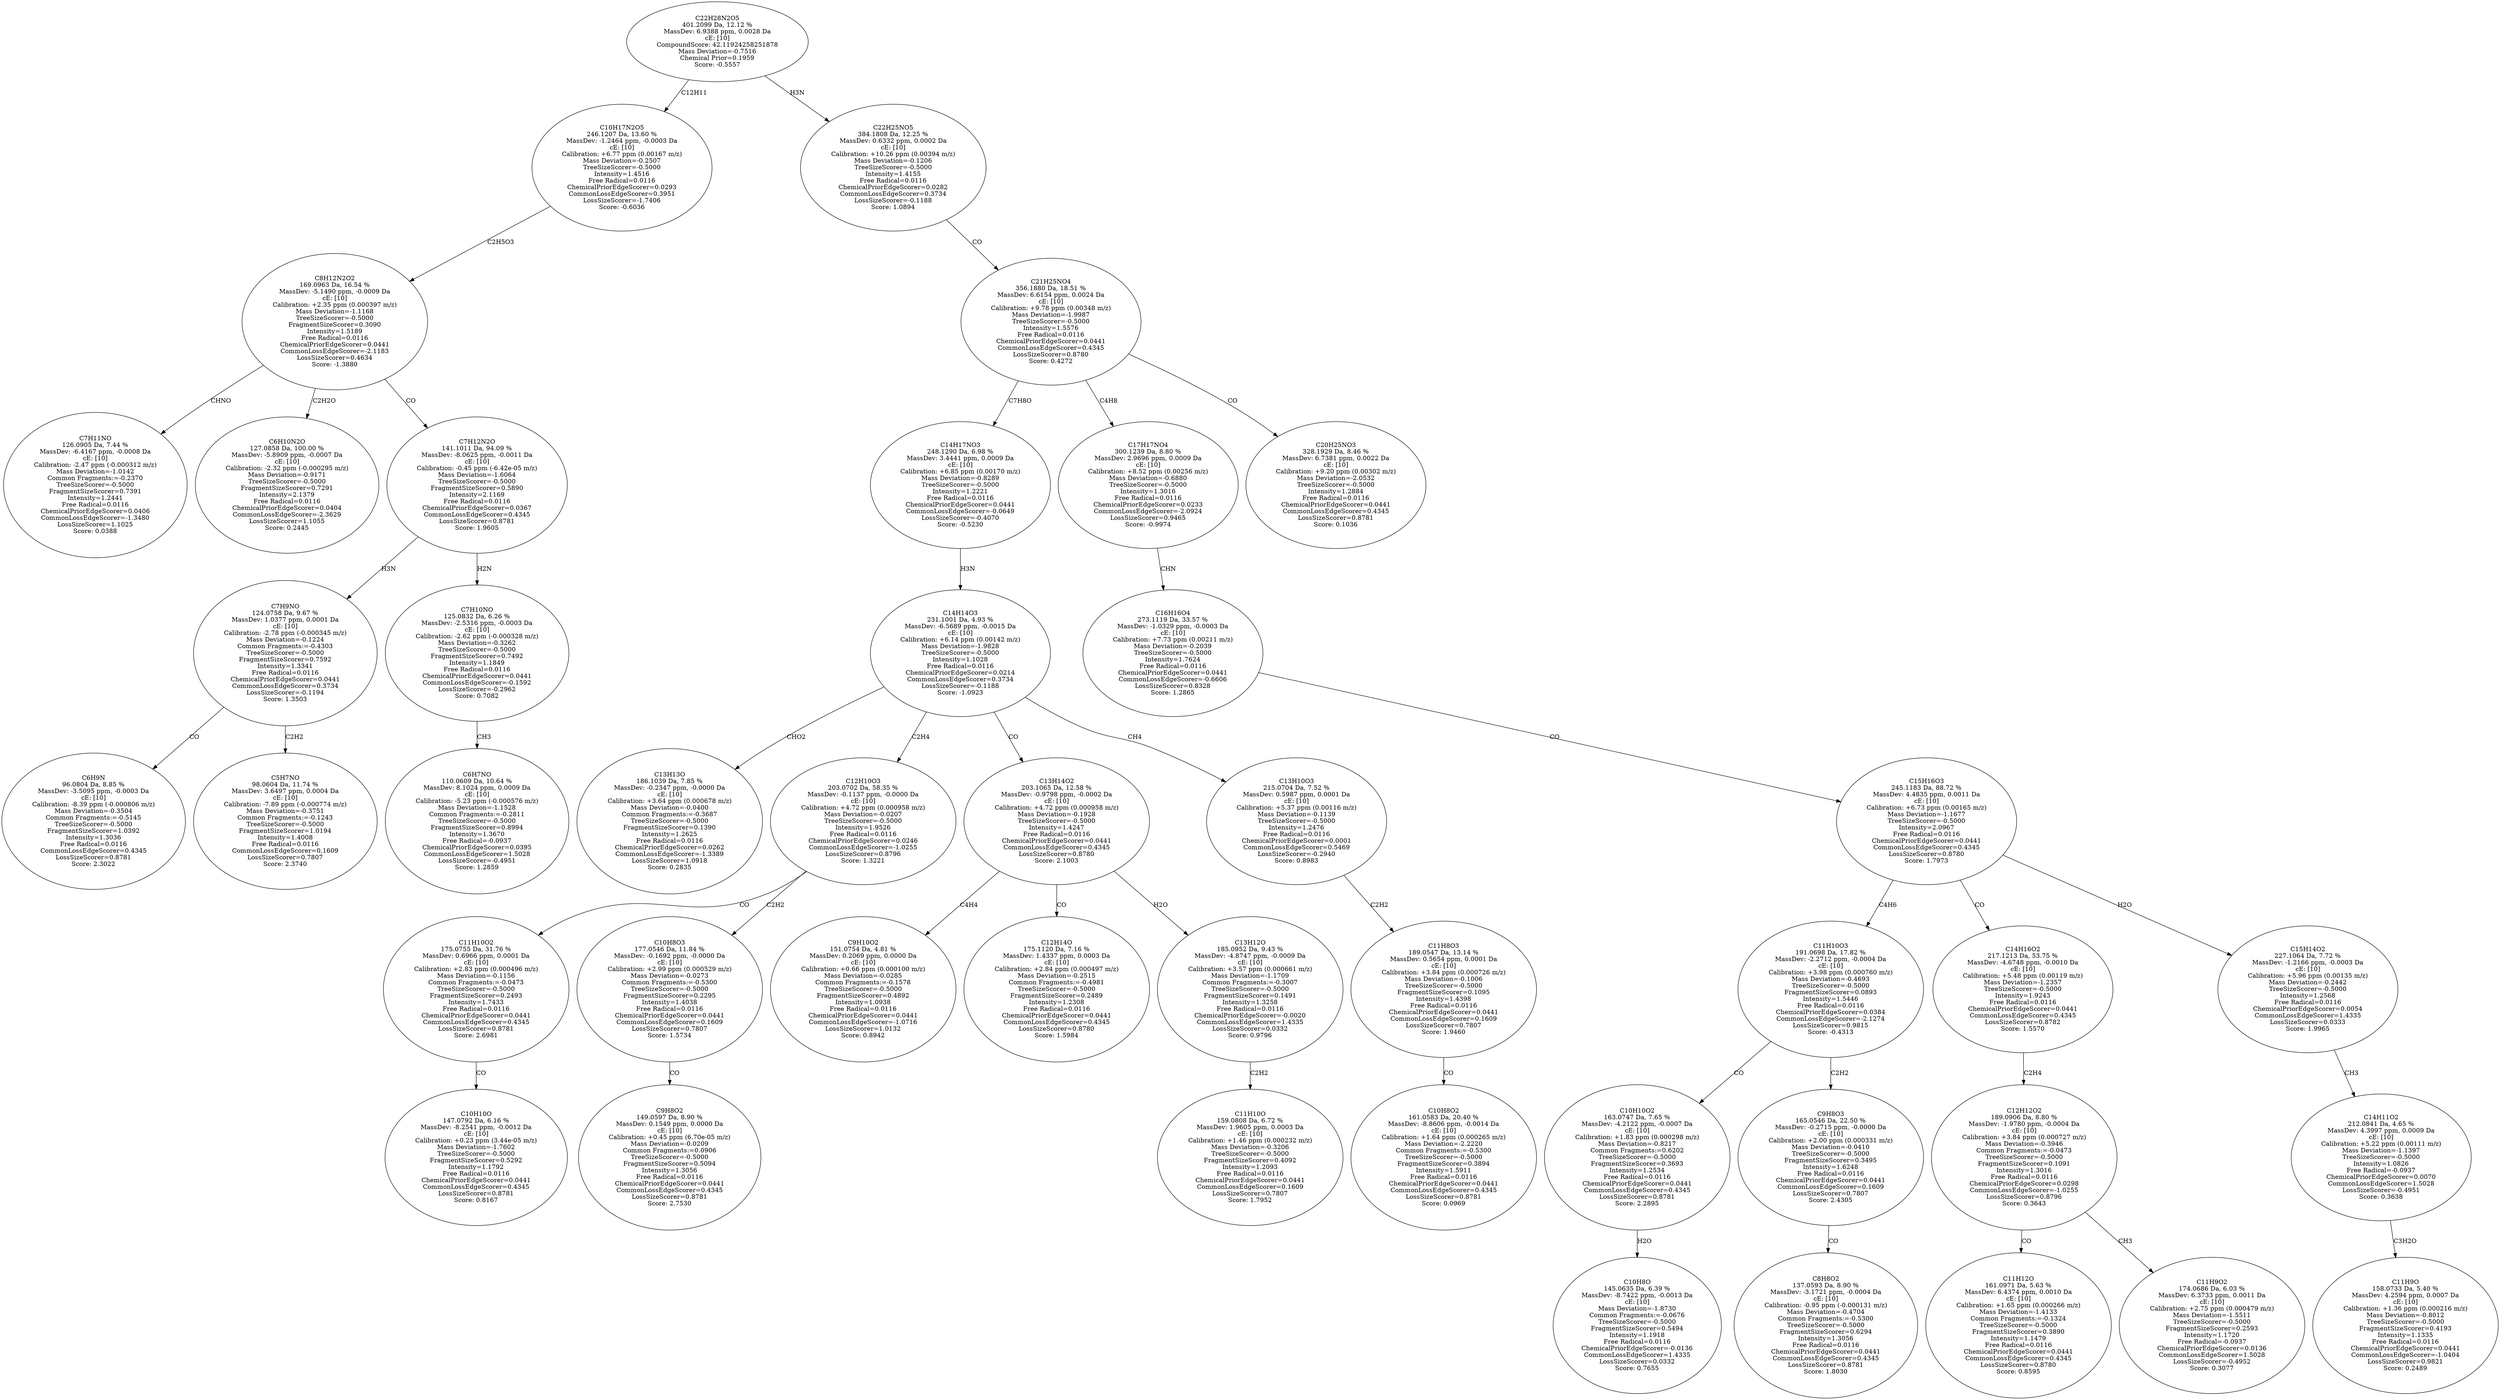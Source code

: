 strict digraph {
v1 [label="C7H11NO\n126.0905 Da, 7.44 %\nMassDev: -6.4167 ppm, -0.0008 Da\ncE: [10]\nCalibration: -2.47 ppm (-0.000312 m/z)\nMass Deviation=-1.0142\nCommon Fragments:=-0.2370\nTreeSizeScorer=-0.5000\nFragmentSizeScorer=0.7391\nIntensity=1.2441\nFree Radical=0.0116\nChemicalPriorEdgeScorer=0.0406\nCommonLossEdgeScorer=-1.3480\nLossSizeScorer=1.1025\nScore: 0.0388"];
v2 [label="C6H10N2O\n127.0858 Da, 100.00 %\nMassDev: -5.8909 ppm, -0.0007 Da\ncE: [10]\nCalibration: -2.32 ppm (-0.000295 m/z)\nMass Deviation=-0.9171\nTreeSizeScorer=-0.5000\nFragmentSizeScorer=0.7291\nIntensity=2.1379\nFree Radical=0.0116\nChemicalPriorEdgeScorer=0.0404\nCommonLossEdgeScorer=-2.3629\nLossSizeScorer=1.1055\nScore: 0.2445"];
v3 [label="C6H9N\n96.0804 Da, 8.85 %\nMassDev: -3.5095 ppm, -0.0003 Da\ncE: [10]\nCalibration: -8.39 ppm (-0.000806 m/z)\nMass Deviation=-0.3504\nCommon Fragments:=-0.5145\nTreeSizeScorer=-0.5000\nFragmentSizeScorer=1.0392\nIntensity=1.3036\nFree Radical=0.0116\nCommonLossEdgeScorer=0.4345\nLossSizeScorer=0.8781\nScore: 2.3022"];
v4 [label="C5H7NO\n98.0604 Da, 11.74 %\nMassDev: 3.6497 ppm, 0.0004 Da\ncE: [10]\nCalibration: -7.89 ppm (-0.000774 m/z)\nMass Deviation=-0.3751\nCommon Fragments:=-0.1243\nTreeSizeScorer=-0.5000\nFragmentSizeScorer=1.0194\nIntensity=1.4008\nFree Radical=0.0116\nCommonLossEdgeScorer=0.1609\nLossSizeScorer=0.7807\nScore: 2.3740"];
v5 [label="C7H9NO\n124.0758 Da, 9.67 %\nMassDev: 1.0377 ppm, 0.0001 Da\ncE: [10]\nCalibration: -2.78 ppm (-0.000345 m/z)\nMass Deviation=-0.1224\nCommon Fragments:=-0.4303\nTreeSizeScorer=-0.5000\nFragmentSizeScorer=0.7592\nIntensity=1.3341\nFree Radical=0.0116\nChemicalPriorEdgeScorer=0.0441\nCommonLossEdgeScorer=0.3734\nLossSizeScorer=-0.1194\nScore: 1.3503"];
v6 [label="C6H7NO\n110.0609 Da, 10.64 %\nMassDev: 8.1024 ppm, 0.0009 Da\ncE: [10]\nCalibration: -5.23 ppm (-0.000576 m/z)\nMass Deviation=-1.1528\nCommon Fragments:=-0.2811\nTreeSizeScorer=-0.5000\nFragmentSizeScorer=0.8994\nIntensity=1.3670\nFree Radical=-0.0937\nChemicalPriorEdgeScorer=0.0395\nCommonLossEdgeScorer=1.5028\nLossSizeScorer=-0.4951\nScore: 1.2859"];
v7 [label="C7H10NO\n125.0832 Da, 6.26 %\nMassDev: -2.5316 ppm, -0.0003 Da\ncE: [10]\nCalibration: -2.62 ppm (-0.000328 m/z)\nMass Deviation=-0.3262\nTreeSizeScorer=-0.5000\nFragmentSizeScorer=0.7492\nIntensity=1.1849\nFree Radical=0.0116\nChemicalPriorEdgeScorer=0.0441\nCommonLossEdgeScorer=-0.1592\nLossSizeScorer=-0.2962\nScore: 0.7082"];
v8 [label="C7H12N2O\n141.1011 Da, 94.09 %\nMassDev: -8.0625 ppm, -0.0011 Da\ncE: [10]\nCalibration: -0.45 ppm (-6.42e-05 m/z)\nMass Deviation=-1.6064\nTreeSizeScorer=-0.5000\nFragmentSizeScorer=0.5890\nIntensity=2.1169\nFree Radical=0.0116\nChemicalPriorEdgeScorer=0.0367\nCommonLossEdgeScorer=0.4345\nLossSizeScorer=0.8781\nScore: 1.9605"];
v9 [label="C8H12N2O2\n169.0963 Da, 16.54 %\nMassDev: -5.1490 ppm, -0.0009 Da\ncE: [10]\nCalibration: +2.35 ppm (0.000397 m/z)\nMass Deviation=-1.1168\nTreeSizeScorer=-0.5000\nFragmentSizeScorer=0.3090\nIntensity=1.5189\nFree Radical=0.0116\nChemicalPriorEdgeScorer=0.0441\nCommonLossEdgeScorer=-2.1183\nLossSizeScorer=0.4634\nScore: -1.3880"];
v10 [label="C10H17N2O5\n246.1207 Da, 13.60 %\nMassDev: -1.2464 ppm, -0.0003 Da\ncE: [10]\nCalibration: +6.77 ppm (0.00167 m/z)\nMass Deviation=-0.2507\nTreeSizeScorer=-0.5000\nIntensity=1.4516\nFree Radical=0.0116\nChemicalPriorEdgeScorer=0.0293\nCommonLossEdgeScorer=0.3951\nLossSizeScorer=-1.7406\nScore: -0.6036"];
v11 [label="C13H13O\n186.1039 Da, 7.85 %\nMassDev: -0.2347 ppm, -0.0000 Da\ncE: [10]\nCalibration: +3.64 ppm (0.000678 m/z)\nMass Deviation=-0.0400\nCommon Fragments:=-0.3687\nTreeSizeScorer=-0.5000\nFragmentSizeScorer=0.1390\nIntensity=1.2625\nFree Radical=0.0116\nChemicalPriorEdgeScorer=0.0262\nCommonLossEdgeScorer=-1.3389\nLossSizeScorer=1.0918\nScore: 0.2835"];
v12 [label="C10H10O\n147.0792 Da, 6.16 %\nMassDev: -8.2541 ppm, -0.0012 Da\ncE: [10]\nCalibration: +0.23 ppm (3.44e-05 m/z)\nMass Deviation=-1.7602\nTreeSizeScorer=-0.5000\nFragmentSizeScorer=0.5292\nIntensity=1.1792\nFree Radical=0.0116\nChemicalPriorEdgeScorer=0.0441\nCommonLossEdgeScorer=0.4345\nLossSizeScorer=0.8781\nScore: 0.8167"];
v13 [label="C11H10O2\n175.0755 Da, 31.76 %\nMassDev: 0.6966 ppm, 0.0001 Da\ncE: [10]\nCalibration: +2.83 ppm (0.000496 m/z)\nMass Deviation=-0.1156\nCommon Fragments:=-0.0473\nTreeSizeScorer=-0.5000\nFragmentSizeScorer=0.2493\nIntensity=1.7433\nFree Radical=0.0116\nChemicalPriorEdgeScorer=0.0441\nCommonLossEdgeScorer=0.4345\nLossSizeScorer=0.8781\nScore: 2.6981"];
v14 [label="C9H8O2\n149.0597 Da, 8.90 %\nMassDev: 0.1549 ppm, 0.0000 Da\ncE: [10]\nCalibration: +0.45 ppm (6.70e-05 m/z)\nMass Deviation=-0.0209\nCommon Fragments:=0.0906\nTreeSizeScorer=-0.5000\nFragmentSizeScorer=0.5094\nIntensity=1.3056\nFree Radical=0.0116\nChemicalPriorEdgeScorer=0.0441\nCommonLossEdgeScorer=0.4345\nLossSizeScorer=0.8781\nScore: 2.7530"];
v15 [label="C10H8O3\n177.0546 Da, 11.84 %\nMassDev: -0.1692 ppm, -0.0000 Da\ncE: [10]\nCalibration: +2.99 ppm (0.000529 m/z)\nMass Deviation=-0.0273\nCommon Fragments:=-0.5300\nTreeSizeScorer=-0.5000\nFragmentSizeScorer=0.2295\nIntensity=1.4038\nFree Radical=0.0116\nChemicalPriorEdgeScorer=0.0441\nCommonLossEdgeScorer=0.1609\nLossSizeScorer=0.7807\nScore: 1.5734"];
v16 [label="C12H10O3\n203.0702 Da, 58.35 %\nMassDev: -0.1137 ppm, -0.0000 Da\ncE: [10]\nCalibration: +4.72 ppm (0.000958 m/z)\nMass Deviation=-0.0207\nTreeSizeScorer=-0.5000\nIntensity=1.9526\nFree Radical=0.0116\nChemicalPriorEdgeScorer=0.0246\nCommonLossEdgeScorer=-1.0255\nLossSizeScorer=0.8796\nScore: 1.3221"];
v17 [label="C9H10O2\n151.0754 Da, 4.81 %\nMassDev: 0.2069 ppm, 0.0000 Da\ncE: [10]\nCalibration: +0.66 ppm (0.000100 m/z)\nMass Deviation=-0.0285\nCommon Fragments:=-0.1578\nTreeSizeScorer=-0.5000\nFragmentSizeScorer=0.4892\nIntensity=1.0938\nFree Radical=0.0116\nChemicalPriorEdgeScorer=0.0441\nCommonLossEdgeScorer=-1.0716\nLossSizeScorer=1.0132\nScore: 0.8942"];
v18 [label="C12H14O\n175.1120 Da, 7.16 %\nMassDev: 1.4337 ppm, 0.0003 Da\ncE: [10]\nCalibration: +2.84 ppm (0.000497 m/z)\nMass Deviation=-0.2515\nCommon Fragments:=-0.4981\nTreeSizeScorer=-0.5000\nFragmentSizeScorer=0.2489\nIntensity=1.2308\nFree Radical=0.0116\nChemicalPriorEdgeScorer=0.0441\nCommonLossEdgeScorer=0.4345\nLossSizeScorer=0.8780\nScore: 1.5984"];
v19 [label="C11H10O\n159.0808 Da, 6.72 %\nMassDev: 1.9605 ppm, 0.0003 Da\ncE: [10]\nCalibration: +1.46 ppm (0.000232 m/z)\nMass Deviation=-0.3206\nTreeSizeScorer=-0.5000\nFragmentSizeScorer=0.4092\nIntensity=1.2093\nFree Radical=0.0116\nChemicalPriorEdgeScorer=0.0441\nCommonLossEdgeScorer=0.1609\nLossSizeScorer=0.7807\nScore: 1.7952"];
v20 [label="C13H12O\n185.0952 Da, 9.43 %\nMassDev: -4.8747 ppm, -0.0009 Da\ncE: [10]\nCalibration: +3.57 ppm (0.000661 m/z)\nMass Deviation=-1.1709\nCommon Fragments:=-0.3007\nTreeSizeScorer=-0.5000\nFragmentSizeScorer=0.1491\nIntensity=1.3258\nFree Radical=0.0116\nChemicalPriorEdgeScorer=-0.0020\nCommonLossEdgeScorer=1.4335\nLossSizeScorer=0.0332\nScore: 0.9796"];
v21 [label="C13H14O2\n203.1065 Da, 12.58 %\nMassDev: -0.9798 ppm, -0.0002 Da\ncE: [10]\nCalibration: +4.72 ppm (0.000958 m/z)\nMass Deviation=-0.1928\nTreeSizeScorer=-0.5000\nIntensity=1.4247\nFree Radical=0.0116\nChemicalPriorEdgeScorer=0.0441\nCommonLossEdgeScorer=0.4345\nLossSizeScorer=0.8780\nScore: 2.1003"];
v22 [label="C10H8O2\n161.0583 Da, 20.40 %\nMassDev: -8.8606 ppm, -0.0014 Da\ncE: [10]\nCalibration: +1.64 ppm (0.000265 m/z)\nMass Deviation=-2.2220\nCommon Fragments:=-0.5300\nTreeSizeScorer=-0.5000\nFragmentSizeScorer=0.3894\nIntensity=1.5911\nFree Radical=0.0116\nChemicalPriorEdgeScorer=0.0441\nCommonLossEdgeScorer=0.4345\nLossSizeScorer=0.8781\nScore: 0.0969"];
v23 [label="C11H8O3\n189.0547 Da, 13.14 %\nMassDev: 0.5654 ppm, 0.0001 Da\ncE: [10]\nCalibration: +3.84 ppm (0.000726 m/z)\nMass Deviation=-0.1006\nTreeSizeScorer=-0.5000\nFragmentSizeScorer=0.1095\nIntensity=1.4398\nFree Radical=0.0116\nChemicalPriorEdgeScorer=0.0441\nCommonLossEdgeScorer=0.1609\nLossSizeScorer=0.7807\nScore: 1.9460"];
v24 [label="C13H10O3\n215.0704 Da, 7.52 %\nMassDev: 0.5987 ppm, 0.0001 Da\ncE: [10]\nCalibration: +5.37 ppm (0.00116 m/z)\nMass Deviation=-0.1139\nTreeSizeScorer=-0.5000\nIntensity=1.2476\nFree Radical=0.0116\nChemicalPriorEdgeScorer=0.0001\nCommonLossEdgeScorer=0.5469\nLossSizeScorer=-0.2940\nScore: 0.8983"];
v25 [label="C14H14O3\n231.1001 Da, 4.93 %\nMassDev: -6.5689 ppm, -0.0015 Da\ncE: [10]\nCalibration: +6.14 ppm (0.00142 m/z)\nMass Deviation=-1.9828\nTreeSizeScorer=-0.5000\nIntensity=1.1028\nFree Radical=0.0116\nChemicalPriorEdgeScorer=0.0214\nCommonLossEdgeScorer=0.3734\nLossSizeScorer=-0.1188\nScore: -1.0923"];
v26 [label="C14H17NO3\n248.1290 Da, 6.98 %\nMassDev: 3.4441 ppm, 0.0009 Da\ncE: [10]\nCalibration: +6.85 ppm (0.00170 m/z)\nMass Deviation=-0.8289\nTreeSizeScorer=-0.5000\nIntensity=1.2221\nFree Radical=0.0116\nChemicalPriorEdgeScorer=0.0441\nCommonLossEdgeScorer=-0.0649\nLossSizeScorer=-0.4070\nScore: -0.5230"];
v27 [label="C10H8O\n145.0635 Da, 6.39 %\nMassDev: -8.7422 ppm, -0.0013 Da\ncE: [10]\nMass Deviation=-1.8730\nCommon Fragments:=-0.0676\nTreeSizeScorer=-0.5000\nFragmentSizeScorer=0.5494\nIntensity=1.1918\nFree Radical=0.0116\nChemicalPriorEdgeScorer=-0.0136\nCommonLossEdgeScorer=1.4335\nLossSizeScorer=0.0332\nScore: 0.7655"];
v28 [label="C10H10O2\n163.0747 Da, 7.65 %\nMassDev: -4.2122 ppm, -0.0007 Da\ncE: [10]\nCalibration: +1.83 ppm (0.000298 m/z)\nMass Deviation=-0.8217\nCommon Fragments:=0.6202\nTreeSizeScorer=-0.5000\nFragmentSizeScorer=0.3693\nIntensity=1.2534\nFree Radical=0.0116\nChemicalPriorEdgeScorer=0.0441\nCommonLossEdgeScorer=0.4345\nLossSizeScorer=0.8781\nScore: 2.2895"];
v29 [label="C8H8O2\n137.0593 Da, 8.90 %\nMassDev: -3.1721 ppm, -0.0004 Da\ncE: [10]\nCalibration: -0.95 ppm (-0.000131 m/z)\nMass Deviation=-0.4704\nCommon Fragments:=-0.5300\nTreeSizeScorer=-0.5000\nFragmentSizeScorer=0.6294\nIntensity=1.3056\nFree Radical=0.0116\nChemicalPriorEdgeScorer=0.0441\nCommonLossEdgeScorer=0.4345\nLossSizeScorer=0.8781\nScore: 1.8030"];
v30 [label="C9H8O3\n165.0546 Da, 22.50 %\nMassDev: -0.2715 ppm, -0.0000 Da\ncE: [10]\nCalibration: +2.00 ppm (0.000331 m/z)\nMass Deviation=-0.0410\nTreeSizeScorer=-0.5000\nFragmentSizeScorer=0.3495\nIntensity=1.6248\nFree Radical=0.0116\nChemicalPriorEdgeScorer=0.0441\nCommonLossEdgeScorer=0.1609\nLossSizeScorer=0.7807\nScore: 2.4305"];
v31 [label="C11H10O3\n191.0698 Da, 17.82 %\nMassDev: -2.2712 ppm, -0.0004 Da\ncE: [10]\nCalibration: +3.98 ppm (0.000760 m/z)\nMass Deviation=-0.4693\nTreeSizeScorer=-0.5000\nFragmentSizeScorer=0.0893\nIntensity=1.5446\nFree Radical=0.0116\nChemicalPriorEdgeScorer=0.0384\nCommonLossEdgeScorer=-2.1274\nLossSizeScorer=0.9815\nScore: -0.4313"];
v32 [label="C11H12O\n161.0971 Da, 5.63 %\nMassDev: 6.4374 ppm, 0.0010 Da\ncE: [10]\nCalibration: +1.65 ppm (0.000266 m/z)\nMass Deviation=-1.4133\nCommon Fragments:=-0.1324\nTreeSizeScorer=-0.5000\nFragmentSizeScorer=0.3890\nIntensity=1.1479\nFree Radical=0.0116\nChemicalPriorEdgeScorer=0.0441\nCommonLossEdgeScorer=0.4345\nLossSizeScorer=0.8780\nScore: 0.8595"];
v33 [label="C11H9O2\n174.0686 Da, 6.03 %\nMassDev: 6.3733 ppm, 0.0011 Da\ncE: [10]\nCalibration: +2.75 ppm (0.000479 m/z)\nMass Deviation=-1.5511\nTreeSizeScorer=-0.5000\nFragmentSizeScorer=0.2593\nIntensity=1.1720\nFree Radical=-0.0937\nChemicalPriorEdgeScorer=0.0136\nCommonLossEdgeScorer=1.5028\nLossSizeScorer=-0.4952\nScore: 0.3077"];
v34 [label="C12H12O2\n189.0906 Da, 8.80 %\nMassDev: -1.9780 ppm, -0.0004 Da\ncE: [10]\nCalibration: +3.84 ppm (0.000727 m/z)\nMass Deviation=-0.3946\nCommon Fragments:=-0.0473\nTreeSizeScorer=-0.5000\nFragmentSizeScorer=0.1091\nIntensity=1.3016\nFree Radical=0.0116\nChemicalPriorEdgeScorer=0.0298\nCommonLossEdgeScorer=-1.0255\nLossSizeScorer=0.8796\nScore: 0.3643"];
v35 [label="C14H16O2\n217.1213 Da, 53.75 %\nMassDev: -4.6748 ppm, -0.0010 Da\ncE: [10]\nCalibration: +5.48 ppm (0.00119 m/z)\nMass Deviation=-1.2357\nTreeSizeScorer=-0.5000\nIntensity=1.9243\nFree Radical=0.0116\nChemicalPriorEdgeScorer=0.0441\nCommonLossEdgeScorer=0.4345\nLossSizeScorer=0.8782\nScore: 1.5570"];
v36 [label="C11H9O\n158.0733 Da, 5.40 %\nMassDev: 4.2594 ppm, 0.0007 Da\ncE: [10]\nCalibration: +1.36 ppm (0.000216 m/z)\nMass Deviation=-0.8012\nTreeSizeScorer=-0.5000\nFragmentSizeScorer=0.4193\nIntensity=1.1335\nFree Radical=0.0116\nChemicalPriorEdgeScorer=0.0441\nCommonLossEdgeScorer=-1.0404\nLossSizeScorer=0.9821\nScore: 0.2489"];
v37 [label="C14H11O2\n212.0841 Da, 4.65 %\nMassDev: 4.3997 ppm, 0.0009 Da\ncE: [10]\nCalibration: +5.22 ppm (0.00111 m/z)\nMass Deviation=-1.1397\nTreeSizeScorer=-0.5000\nIntensity=1.0826\nFree Radical=-0.0937\nChemicalPriorEdgeScorer=0.0070\nCommonLossEdgeScorer=1.5028\nLossSizeScorer=-0.4951\nScore: 0.3638"];
v38 [label="C15H14O2\n227.1064 Da, 7.72 %\nMassDev: -1.2166 ppm, -0.0003 Da\ncE: [10]\nCalibration: +5.96 ppm (0.00135 m/z)\nMass Deviation=-0.2442\nTreeSizeScorer=-0.5000\nIntensity=1.2568\nFree Radical=0.0116\nChemicalPriorEdgeScorer=0.0054\nCommonLossEdgeScorer=1.4335\nLossSizeScorer=0.0333\nScore: 1.9965"];
v39 [label="C15H16O3\n245.1183 Da, 88.72 %\nMassDev: 4.4835 ppm, 0.0011 Da\ncE: [10]\nCalibration: +6.73 ppm (0.00165 m/z)\nMass Deviation=-1.1677\nTreeSizeScorer=-0.5000\nIntensity=2.0967\nFree Radical=0.0116\nChemicalPriorEdgeScorer=0.0441\nCommonLossEdgeScorer=0.4345\nLossSizeScorer=0.8780\nScore: 1.7973"];
v40 [label="C16H16O4\n273.1119 Da, 33.57 %\nMassDev: -1.0329 ppm, -0.0003 Da\ncE: [10]\nCalibration: +7.73 ppm (0.00211 m/z)\nMass Deviation=-0.2039\nTreeSizeScorer=-0.5000\nIntensity=1.7624\nFree Radical=0.0116\nChemicalPriorEdgeScorer=0.0441\nCommonLossEdgeScorer=-0.6606\nLossSizeScorer=0.8328\nScore: 1.2865"];
v41 [label="C17H17NO4\n300.1239 Da, 8.80 %\nMassDev: 2.9696 ppm, 0.0009 Da\ncE: [10]\nCalibration: +8.52 ppm (0.00256 m/z)\nMass Deviation=-0.6880\nTreeSizeScorer=-0.5000\nIntensity=1.3016\nFree Radical=0.0116\nChemicalPriorEdgeScorer=0.0233\nCommonLossEdgeScorer=-2.0924\nLossSizeScorer=0.9465\nScore: -0.9974"];
v42 [label="C20H25NO3\n328.1929 Da, 8.46 %\nMassDev: 6.7381 ppm, 0.0022 Da\ncE: [10]\nCalibration: +9.20 ppm (0.00302 m/z)\nMass Deviation=-2.0532\nTreeSizeScorer=-0.5000\nIntensity=1.2884\nFree Radical=0.0116\nChemicalPriorEdgeScorer=0.0441\nCommonLossEdgeScorer=0.4345\nLossSizeScorer=0.8781\nScore: 0.1036"];
v43 [label="C21H25NO4\n356.1880 Da, 18.51 %\nMassDev: 6.6154 ppm, 0.0024 Da\ncE: [10]\nCalibration: +9.78 ppm (0.00348 m/z)\nMass Deviation=-1.9987\nTreeSizeScorer=-0.5000\nIntensity=1.5576\nFree Radical=0.0116\nChemicalPriorEdgeScorer=0.0441\nCommonLossEdgeScorer=0.4345\nLossSizeScorer=0.8780\nScore: 0.4272"];
v44 [label="C22H25NO5\n384.1808 Da, 12.25 %\nMassDev: 0.6332 ppm, 0.0002 Da\ncE: [10]\nCalibration: +10.26 ppm (0.00394 m/z)\nMass Deviation=-0.1206\nTreeSizeScorer=-0.5000\nIntensity=1.4155\nFree Radical=0.0116\nChemicalPriorEdgeScorer=0.0282\nCommonLossEdgeScorer=0.3734\nLossSizeScorer=-0.1188\nScore: 1.0894"];
v45 [label="C22H28N2O5\n401.2099 Da, 12.12 %\nMassDev: 6.9388 ppm, 0.0028 Da\ncE: [10]\nCompoundScore: 42.11924258251878\nMass Deviation=-0.7516\nChemical Prior=0.1959\nScore: -0.5557"];
v9 -> v1 [label="CHNO"];
v9 -> v2 [label="C2H2O"];
v5 -> v3 [label="CO"];
v5 -> v4 [label="C2H2"];
v8 -> v5 [label="H3N"];
v7 -> v6 [label="CH3"];
v8 -> v7 [label="H2N"];
v9 -> v8 [label="CO"];
v10 -> v9 [label="C2H5O3"];
v45 -> v10 [label="C12H11"];
v25 -> v11 [label="CHO2"];
v13 -> v12 [label="CO"];
v16 -> v13 [label="CO"];
v15 -> v14 [label="CO"];
v16 -> v15 [label="C2H2"];
v25 -> v16 [label="C2H4"];
v21 -> v17 [label="C4H4"];
v21 -> v18 [label="CO"];
v20 -> v19 [label="C2H2"];
v21 -> v20 [label="H2O"];
v25 -> v21 [label="CO"];
v23 -> v22 [label="CO"];
v24 -> v23 [label="C2H2"];
v25 -> v24 [label="CH4"];
v26 -> v25 [label="H3N"];
v43 -> v26 [label="C7H8O"];
v28 -> v27 [label="H2O"];
v31 -> v28 [label="CO"];
v30 -> v29 [label="CO"];
v31 -> v30 [label="C2H2"];
v39 -> v31 [label="C4H6"];
v34 -> v32 [label="CO"];
v34 -> v33 [label="CH3"];
v35 -> v34 [label="C2H4"];
v39 -> v35 [label="CO"];
v37 -> v36 [label="C3H2O"];
v38 -> v37 [label="CH3"];
v39 -> v38 [label="H2O"];
v40 -> v39 [label="CO"];
v41 -> v40 [label="CHN"];
v43 -> v41 [label="C4H8"];
v43 -> v42 [label="CO"];
v44 -> v43 [label="CO"];
v45 -> v44 [label="H3N"];
}